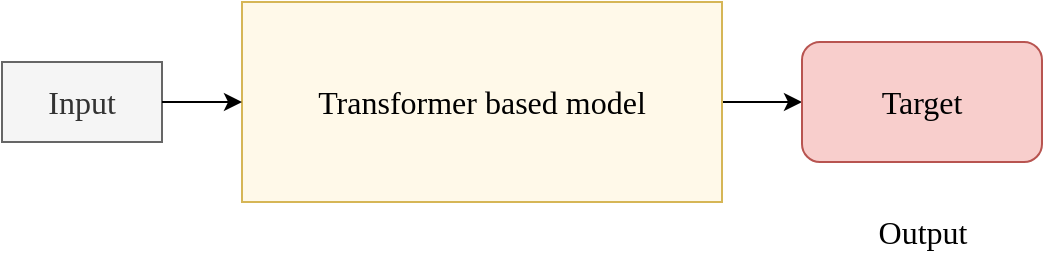 <mxfile version="24.2.2" type="github">
  <diagram name="第 1 页" id="kV46b2W_9YUuB0pRv1Lg">
    <mxGraphModel dx="779" dy="448" grid="1" gridSize="10" guides="1" tooltips="1" connect="1" arrows="1" fold="1" page="1" pageScale="1" pageWidth="827" pageHeight="1169" math="0" shadow="0">
      <root>
        <mxCell id="0" />
        <mxCell id="1" parent="0" />
        <mxCell id="HDFXZ4YO0uNHC4XJJ3h9-1" value="&lt;font style=&quot;font-size: 16px;&quot; face=&quot;Times New Roman&quot;&gt;Input&lt;/font&gt;" style="rounded=0;whiteSpace=wrap;html=1;fillColor=#f5f5f5;fontColor=#333333;strokeColor=#666666;" vertex="1" parent="1">
          <mxGeometry x="80" y="640" width="80" height="40" as="geometry" />
        </mxCell>
        <mxCell id="HDFXZ4YO0uNHC4XJJ3h9-2" value="" style="edgeStyle=orthogonalEdgeStyle;rounded=0;orthogonalLoop=1;jettySize=auto;html=1;" edge="1" parent="1" source="HDFXZ4YO0uNHC4XJJ3h9-3" target="HDFXZ4YO0uNHC4XJJ3h9-24">
          <mxGeometry relative="1" as="geometry" />
        </mxCell>
        <mxCell id="HDFXZ4YO0uNHC4XJJ3h9-3" value="&lt;font style=&quot;font-size: 16px;&quot; face=&quot;Times New Roman&quot;&gt;Transformer based model&lt;/font&gt;" style="rounded=0;whiteSpace=wrap;html=1;fillColor=#fff9e9;strokeColor=#d6b656;" vertex="1" parent="1">
          <mxGeometry x="200" y="610" width="240" height="100" as="geometry" />
        </mxCell>
        <mxCell id="HDFXZ4YO0uNHC4XJJ3h9-24" value="&lt;font style=&quot;font-size: 16px;&quot; face=&quot;Times New Roman&quot;&gt;Target&lt;/font&gt;" style="rounded=1;whiteSpace=wrap;html=1;fillColor=#f8cecc;strokeColor=#b85450;" vertex="1" parent="1">
          <mxGeometry x="480" y="630" width="120" height="60" as="geometry" />
        </mxCell>
        <mxCell id="HDFXZ4YO0uNHC4XJJ3h9-25" value="&lt;font style=&quot;font-size: 16px;&quot; face=&quot;Times New Roman&quot;&gt;Output&lt;/font&gt;" style="text;html=1;align=center;verticalAlign=middle;resizable=0;points=[];autosize=1;strokeColor=none;fillColor=none;" vertex="1" parent="1">
          <mxGeometry x="505" y="710" width="70" height="30" as="geometry" />
        </mxCell>
        <mxCell id="HDFXZ4YO0uNHC4XJJ3h9-26" value="" style="endArrow=classic;html=1;rounded=0;exitX=1;exitY=0.5;exitDx=0;exitDy=0;entryX=0;entryY=0.5;entryDx=0;entryDy=0;" edge="1" parent="1" source="HDFXZ4YO0uNHC4XJJ3h9-1" target="HDFXZ4YO0uNHC4XJJ3h9-3">
          <mxGeometry width="50" height="50" relative="1" as="geometry">
            <mxPoint x="400" y="690" as="sourcePoint" />
            <mxPoint x="450" y="640" as="targetPoint" />
          </mxGeometry>
        </mxCell>
      </root>
    </mxGraphModel>
  </diagram>
</mxfile>
